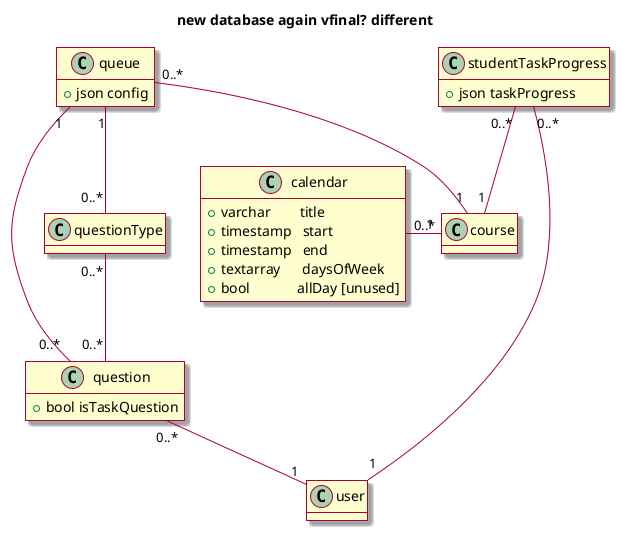 @startuml

skin rose

title new database again vfinal? different


class queue {
  +json config
}

class course

class calendar {
  +varchar        title
  +timestamp   start 
  +timestamp   end
  +textarray      daysOfWeek
  +bool             allDay [unused]
}

class course

class question {
  +bool isTaskQuestion
}

class thing as "studentTaskProgress" {
  +json taskProgress
}

class questionType { 
  ' questionTypes are only going to be tags, not tasks
  '+bool isTask
  '+varchar shortName
  '+bool blocking
}


queue "0..*" -- "1" course
question "0..*" -- "1" queue
question "0..*" -- "1" user
thing "0..*" -- "1" user
thing "0..*" -- "1" course
calendar "0..*" --right "1" course
questionType "0..*" -- "0..*" question
' still not sure whether to remove this connection EDIT: i think removing it is a good idea since that way queues don't have access to all the previous questionTypes
' questionType "0..*" -- "1" queue 
queue "1" -- "0..*" questionType


hide empty methods
' hide circle

' NOTE: does it make sense to have a connection between question and queueSession?
' from a histroy standpoint, yes, but the connection might be unused otherwise

' Note to self: we are not hijacking the "event" table since then events would need to store session configs as well as have a connection to questionType, and it makes more sense to keep those things seperate

@enduml